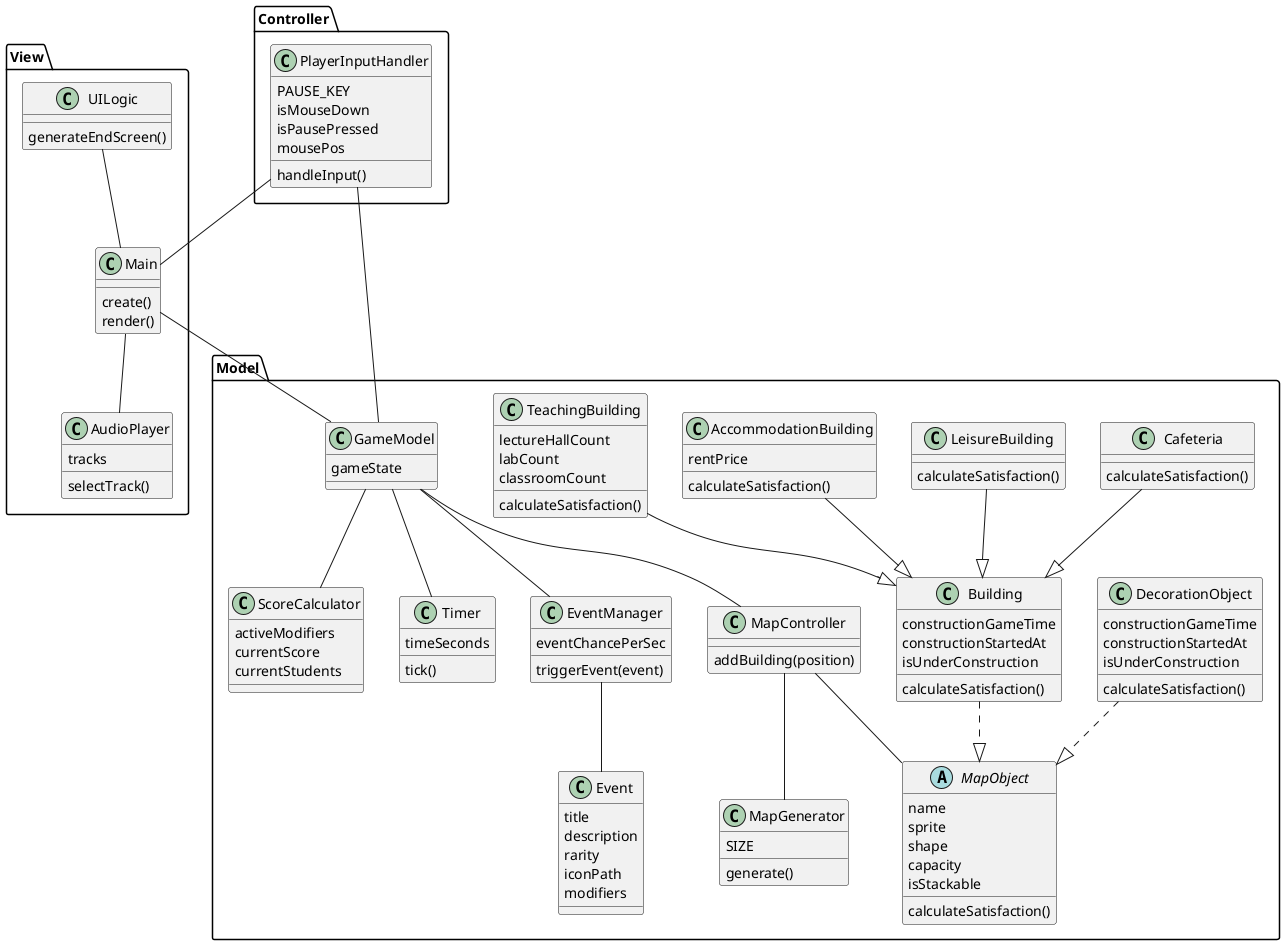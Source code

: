 @startuml
Package "Model" {
    class MapController {
        addBuilding(position)
    }
    class MapGenerator {
        SIZE
        generate()
    }
    class Building {
        constructionGameTime
        constructionStartedAt
        isUnderConstruction
        calculateSatisfaction()
    }
    class DecorationObject {
        constructionGameTime
        constructionStartedAt
        isUnderConstruction
        calculateSatisfaction()
    }
    class LeisureBuilding {
        calculateSatisfaction()
    }
    class AccommodationBuilding {
        rentPrice

        calculateSatisfaction()
    }
    class TeachingBuilding {
        lectureHallCount
        labCount
        classroomCount

        calculateSatisfaction()
    }
    class Cafeteria {
        calculateSatisfaction()
    }
    abstract class MapObject {
        name
        sprite
        shape
        capacity
        isStackable
        calculateSatisfaction()
    }
    class EventManager {
        eventChancePerSec
        triggerEvent(event)
    }
    class Event {
        title
        description
        rarity
        iconPath
        modifiers
    }
    class ScoreCalculator {
        activeModifiers
        currentScore
        currentStudents
    }
    class Timer {
        timeSeconds
        tick()
    }
    class GameModel {
        gameState
    }
}
Package "View" {
    class Main {
        create()
        render()
    }
    class AudioPlayer {
        tracks
        selectTrack()
    }
    class UILogic {
        generateEndScreen()
    }
}
Package "Controller" {
    class PlayerInputHandler {
        PAUSE_KEY
        isMouseDown
        isPausePressed
        mousePos
        handleInput()
    }
}

Building ..|> MapObject
DecorationObject ..|> MapObject
LeisureBuilding --|> Building
AccommodationBuilding --|> Building
TeachingBuilding --|> Building
Cafeteria --|> Building

MapController -- MapGenerator
MapController -- MapObject

Main -- GameModel
Main -- AudioPlayer

PlayerInputHandler -- GameModel
PlayerInputHandler -- Main

UILogic -- Main

GameModel -- Timer
GameModel -- ScoreCalculator
GameModel -- EventManager
GameModel -- MapController

EventManager -- Event

@enduml
